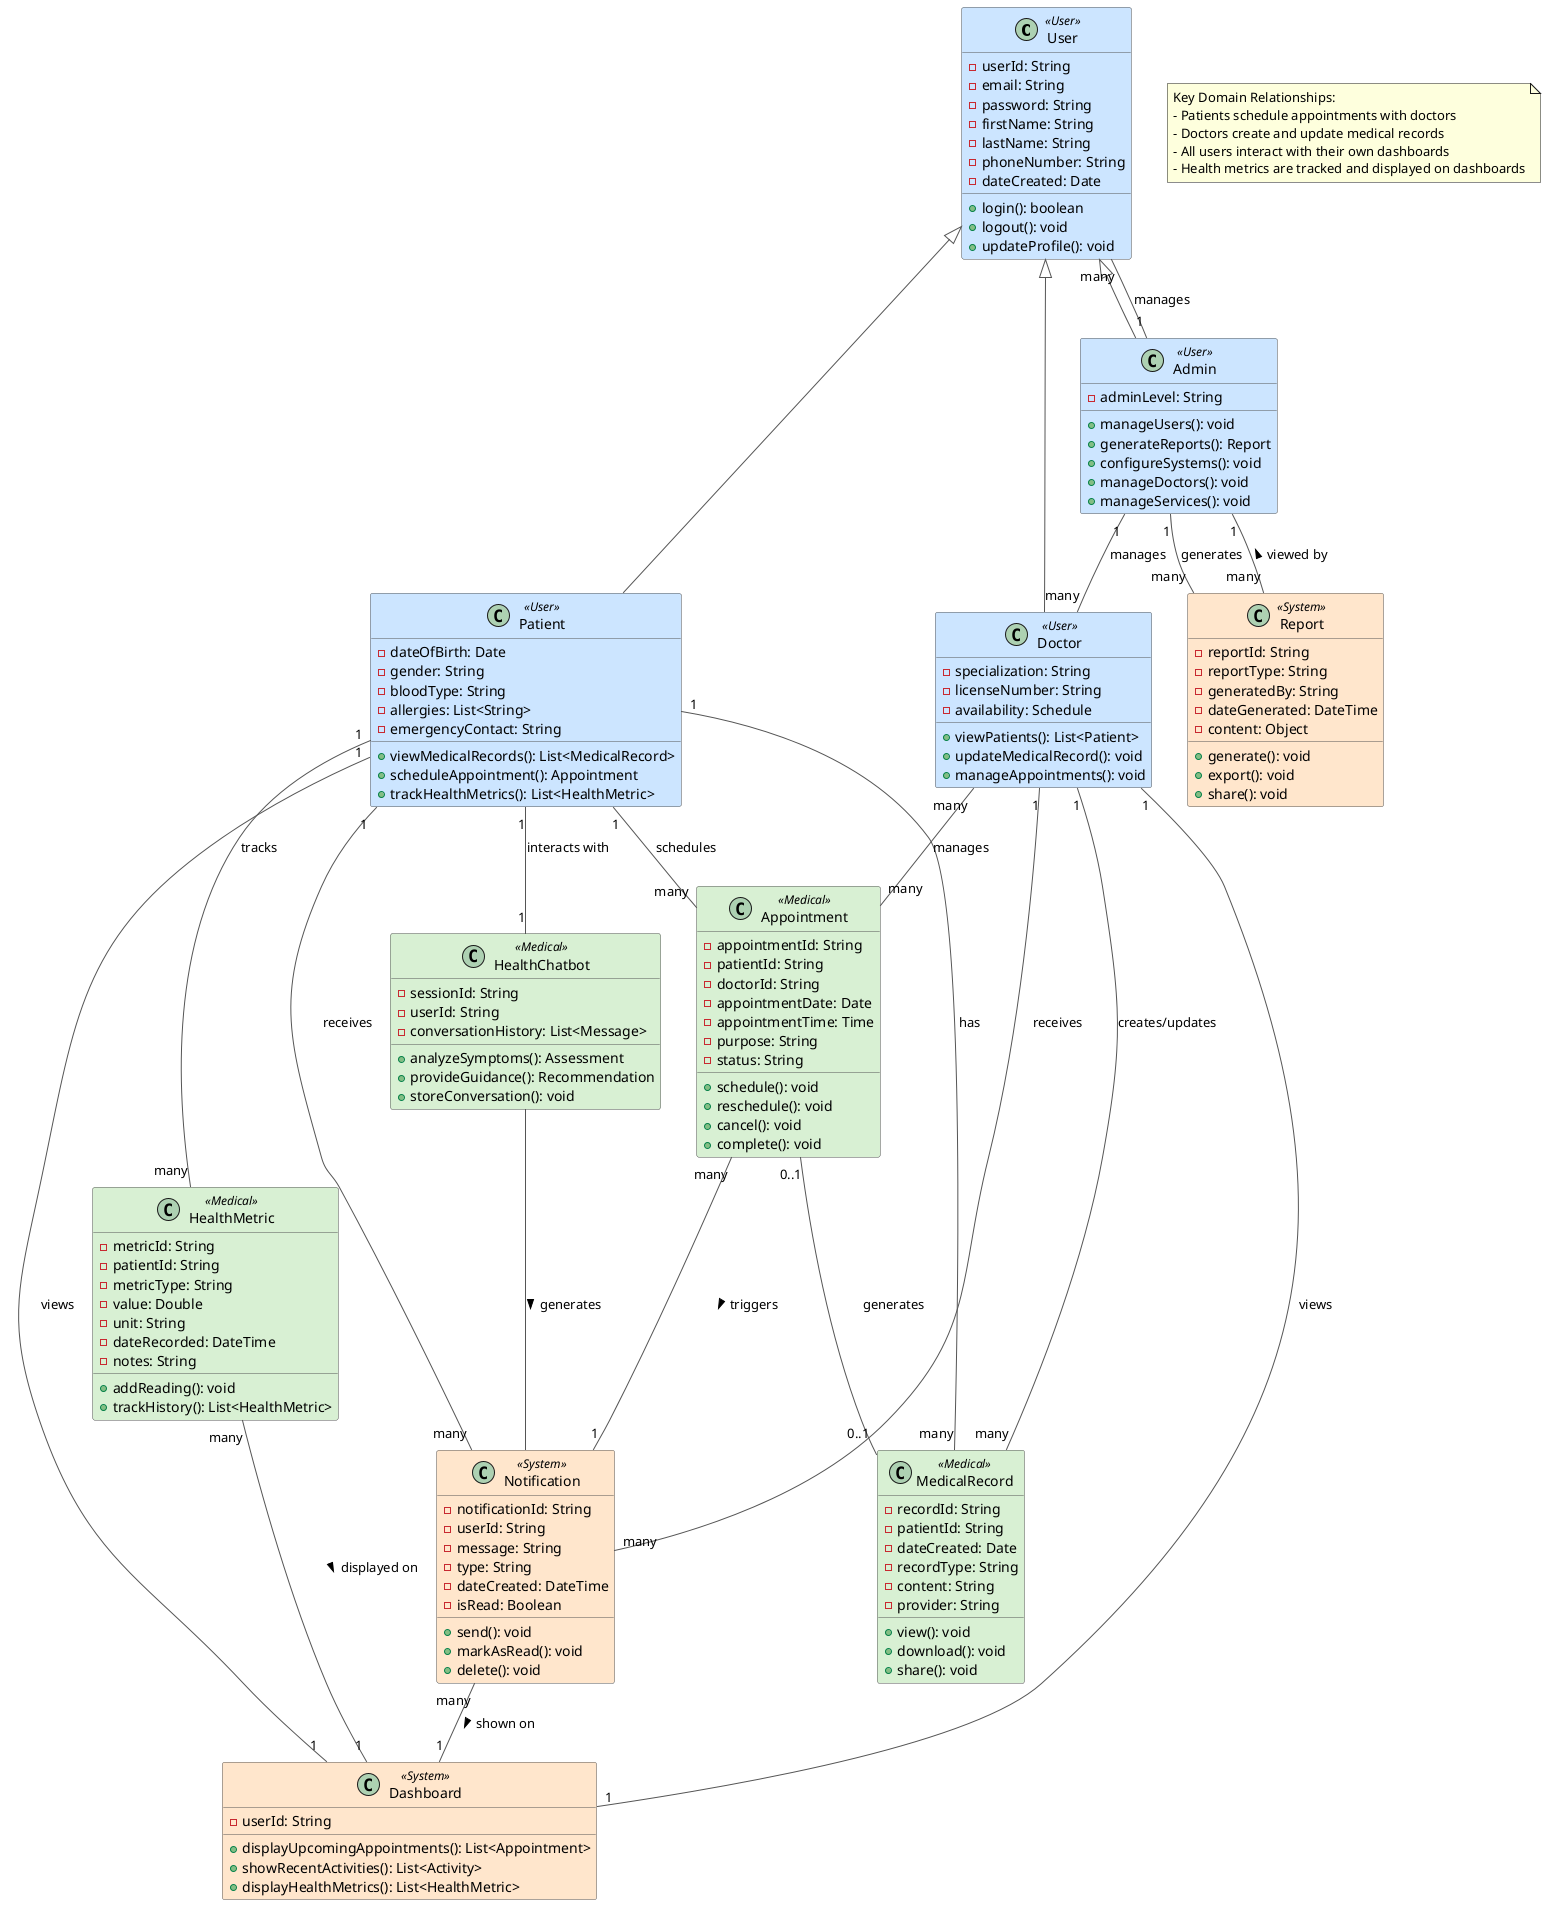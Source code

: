 @startuml SamaCare Class Diagram

' Color definitions
skinparam class {
    BackgroundColor<<User>> #CCE5FF
    BackgroundColor<<Medical>> #D8F0D3
    BackgroundColor<<System>> #FFE6CC
    BorderColor #555555
    ArrowColor #555555
}

' Classes related to users
class User <<User>> {
    -userId: String
    -email: String
    -password: String
    -firstName: String
    -lastName: String
    -phoneNumber: String
    -dateCreated: Date
    +login(): boolean
    +logout(): void
    +updateProfile(): void
}

class Patient <<User>> {
    -dateOfBirth: Date
    -gender: String
    -bloodType: String
    -allergies: List<String>
    -emergencyContact: String
    +viewMedicalRecords(): List<MedicalRecord>
    +scheduleAppointment(): Appointment
    +trackHealthMetrics(): List<HealthMetric>
}

class Doctor <<User>> {
    -specialization: String
    -licenseNumber: String
    -availability: Schedule
    +viewPatients(): List<Patient>
    +updateMedicalRecord(): void
    +manageAppointments(): void
}

class Admin <<User>> {
    -adminLevel: String
    +manageUsers(): void
    +generateReports(): Report
    +configureSystems(): void
    +manageDoctors(): void
    +manageServices(): void
}

' Classes related to medical information
class MedicalRecord <<Medical>> {
    -recordId: String
    -patientId: String
    -dateCreated: Date
    -recordType: String
    -content: String
    -provider: String
    +view(): void
    +download(): void
    +share(): void
}

class Appointment <<Medical>> {
    -appointmentId: String
    -patientId: String
    -doctorId: String
    -appointmentDate: Date
    -appointmentTime: Time
    -purpose: String
    -status: String
    +schedule(): void
    +reschedule(): void
    +cancel(): void
    +complete(): void
}

class HealthMetric <<Medical>> {
    -metricId: String
    -patientId: String
    -metricType: String
    -value: Double
    -unit: String
    -dateRecorded: DateTime
    -notes: String
    +addReading(): void
    +trackHistory(): List<HealthMetric>
}

class HealthChatbot <<Medical>> {
    -sessionId: String
    -userId: String
    -conversationHistory: List<Message>
    +analyzeSymptoms(): Assessment
    +provideGuidance(): Recommendation
    +storeConversation(): void
}

' Classes related to system features
class Dashboard <<System>> {
    -userId: String
    +displayUpcomingAppointments(): List<Appointment>
    +showRecentActivities(): List<Activity>
    +displayHealthMetrics(): List<HealthMetric>
}

class Notification <<System>> {
    -notificationId: String
    -userId: String
    -message: String
    -type: String
    -dateCreated: DateTime
    -isRead: Boolean
    +send(): void
    +markAsRead(): void
    +delete(): void
}

class Report <<System>> {
    -reportId: String
    -reportType: String
    -generatedBy: String
    -dateGenerated: DateTime
    -content: Object
    +generate(): void
    +export(): void
    +share(): void
}

' Add a note about key relationships
note "Key Domain Relationships:\n- Patients schedule appointments with doctors\n- Doctors create and update medical records\n- All users interact with their own dashboards\n- Health metrics are tracked and displayed on dashboards" as N1

' Relationships
User <|-- Patient
User <|-- Doctor
User <|-- Admin

Patient "1" -- "many" MedicalRecord : has
Patient "1" -- "many" Appointment : schedules
Patient "1" -- "many" HealthMetric : tracks
Patient "1" -- "1" Dashboard : views
Patient "1" -- "many" Notification : receives
Patient "1" -- "1" HealthChatbot : interacts with

Doctor "many" -- "many" Appointment : manages
Doctor "1" -- "many" MedicalRecord : creates/updates
Doctor "1" -- "1" Dashboard : views
Doctor "1" -- "many" Notification : receives

Admin "1" -- "many" Report : generates
Admin "1" -- "many" User : manages
Admin "1" -- "many" Doctor : manages

Appointment "0..1" -- "0..1" MedicalRecord : generates
Appointment "many" -- "1" Notification : triggers >

' Additional relationships
HealthMetric "many" -- "1" Dashboard : displayed on >
Notification "many" -- "1" Dashboard : shown on >
Report "many" -- "1" Admin : viewed by >
HealthChatbot -- Notification : generates >

@enduml
